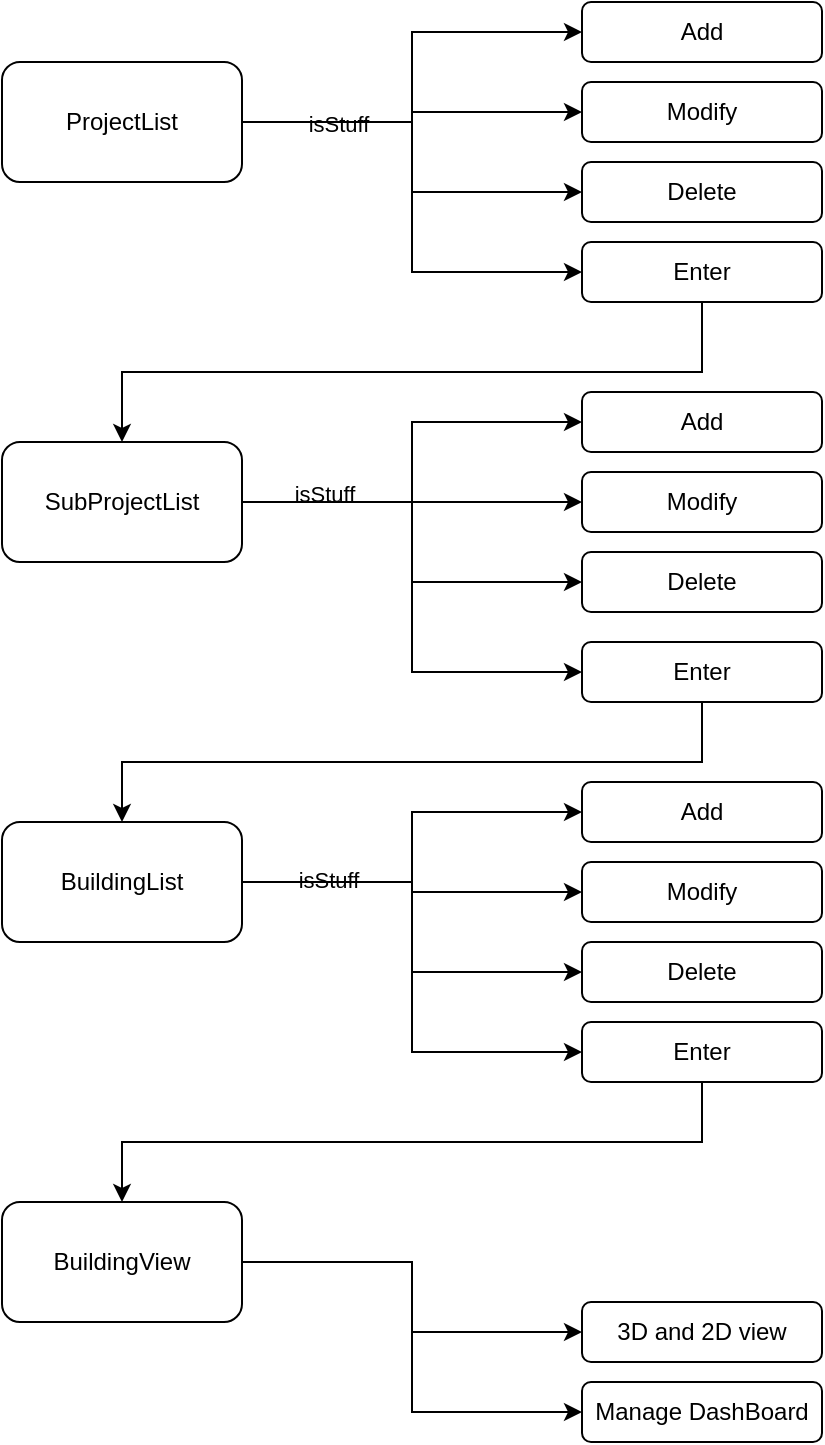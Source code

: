 <mxfile version="20.7.4" type="github">
  <diagram id="NQF79KXu3Oxu10-_bxIi" name="Page-1">
    <mxGraphModel dx="837" dy="503" grid="1" gridSize="10" guides="1" tooltips="1" connect="1" arrows="1" fold="1" page="1" pageScale="1" pageWidth="850" pageHeight="1100" math="0" shadow="0">
      <root>
        <mxCell id="0" />
        <mxCell id="1" parent="0" />
        <mxCell id="85kCPyu2w7NXq7R9_LKP-7" style="edgeStyle=orthogonalEdgeStyle;rounded=0;orthogonalLoop=1;jettySize=auto;html=1;entryX=0;entryY=0.5;entryDx=0;entryDy=0;" edge="1" parent="1" source="85kCPyu2w7NXq7R9_LKP-1" target="85kCPyu2w7NXq7R9_LKP-4">
          <mxGeometry relative="1" as="geometry" />
        </mxCell>
        <mxCell id="85kCPyu2w7NXq7R9_LKP-8" style="edgeStyle=orthogonalEdgeStyle;rounded=0;orthogonalLoop=1;jettySize=auto;html=1;" edge="1" parent="1" source="85kCPyu2w7NXq7R9_LKP-1" target="85kCPyu2w7NXq7R9_LKP-5">
          <mxGeometry relative="1" as="geometry" />
        </mxCell>
        <mxCell id="85kCPyu2w7NXq7R9_LKP-9" style="edgeStyle=orthogonalEdgeStyle;rounded=0;orthogonalLoop=1;jettySize=auto;html=1;entryX=0;entryY=0.5;entryDx=0;entryDy=0;" edge="1" parent="1" source="85kCPyu2w7NXq7R9_LKP-1" target="85kCPyu2w7NXq7R9_LKP-6">
          <mxGeometry relative="1" as="geometry" />
        </mxCell>
        <mxCell id="85kCPyu2w7NXq7R9_LKP-10" value="isStuff" style="edgeLabel;html=1;align=center;verticalAlign=middle;resizable=0;points=[];" vertex="1" connectable="0" parent="85kCPyu2w7NXq7R9_LKP-9">
          <mxGeometry x="-0.532" y="-1" relative="1" as="geometry">
            <mxPoint as="offset" />
          </mxGeometry>
        </mxCell>
        <mxCell id="85kCPyu2w7NXq7R9_LKP-26" style="edgeStyle=orthogonalEdgeStyle;rounded=0;orthogonalLoop=1;jettySize=auto;html=1;entryX=0;entryY=0.5;entryDx=0;entryDy=0;" edge="1" parent="1" source="85kCPyu2w7NXq7R9_LKP-1" target="85kCPyu2w7NXq7R9_LKP-25">
          <mxGeometry relative="1" as="geometry" />
        </mxCell>
        <mxCell id="85kCPyu2w7NXq7R9_LKP-1" value="ProjectList" style="rounded=1;whiteSpace=wrap;html=1;" vertex="1" parent="1">
          <mxGeometry x="240" y="150" width="120" height="60" as="geometry" />
        </mxCell>
        <mxCell id="85kCPyu2w7NXq7R9_LKP-14" style="edgeStyle=orthogonalEdgeStyle;rounded=0;orthogonalLoop=1;jettySize=auto;html=1;entryX=0;entryY=0.5;entryDx=0;entryDy=0;" edge="1" parent="1" source="85kCPyu2w7NXq7R9_LKP-2" target="85kCPyu2w7NXq7R9_LKP-11">
          <mxGeometry relative="1" as="geometry" />
        </mxCell>
        <mxCell id="85kCPyu2w7NXq7R9_LKP-15" style="edgeStyle=orthogonalEdgeStyle;rounded=0;orthogonalLoop=1;jettySize=auto;html=1;" edge="1" parent="1" source="85kCPyu2w7NXq7R9_LKP-2" target="85kCPyu2w7NXq7R9_LKP-12">
          <mxGeometry relative="1" as="geometry" />
        </mxCell>
        <mxCell id="85kCPyu2w7NXq7R9_LKP-16" style="edgeStyle=orthogonalEdgeStyle;rounded=0;orthogonalLoop=1;jettySize=auto;html=1;" edge="1" parent="1" source="85kCPyu2w7NXq7R9_LKP-2" target="85kCPyu2w7NXq7R9_LKP-13">
          <mxGeometry relative="1" as="geometry" />
        </mxCell>
        <mxCell id="85kCPyu2w7NXq7R9_LKP-23" value="isStuff" style="edgeLabel;html=1;align=center;verticalAlign=middle;resizable=0;points=[];" vertex="1" connectable="0" parent="85kCPyu2w7NXq7R9_LKP-16">
          <mxGeometry x="-0.61" y="4" relative="1" as="geometry">
            <mxPoint as="offset" />
          </mxGeometry>
        </mxCell>
        <mxCell id="85kCPyu2w7NXq7R9_LKP-29" style="edgeStyle=orthogonalEdgeStyle;rounded=0;orthogonalLoop=1;jettySize=auto;html=1;entryX=0;entryY=0.5;entryDx=0;entryDy=0;" edge="1" parent="1" source="85kCPyu2w7NXq7R9_LKP-2" target="85kCPyu2w7NXq7R9_LKP-28">
          <mxGeometry relative="1" as="geometry" />
        </mxCell>
        <mxCell id="85kCPyu2w7NXq7R9_LKP-2" value="SubProjectList" style="rounded=1;whiteSpace=wrap;html=1;" vertex="1" parent="1">
          <mxGeometry x="240" y="340" width="120" height="60" as="geometry" />
        </mxCell>
        <mxCell id="85kCPyu2w7NXq7R9_LKP-20" style="edgeStyle=orthogonalEdgeStyle;rounded=0;orthogonalLoop=1;jettySize=auto;html=1;" edge="1" parent="1" source="85kCPyu2w7NXq7R9_LKP-3" target="85kCPyu2w7NXq7R9_LKP-17">
          <mxGeometry relative="1" as="geometry" />
        </mxCell>
        <mxCell id="85kCPyu2w7NXq7R9_LKP-21" style="edgeStyle=orthogonalEdgeStyle;rounded=0;orthogonalLoop=1;jettySize=auto;html=1;" edge="1" parent="1" source="85kCPyu2w7NXq7R9_LKP-3" target="85kCPyu2w7NXq7R9_LKP-18">
          <mxGeometry relative="1" as="geometry" />
        </mxCell>
        <mxCell id="85kCPyu2w7NXq7R9_LKP-22" style="edgeStyle=orthogonalEdgeStyle;rounded=0;orthogonalLoop=1;jettySize=auto;html=1;entryX=0;entryY=0.5;entryDx=0;entryDy=0;" edge="1" parent="1" source="85kCPyu2w7NXq7R9_LKP-3" target="85kCPyu2w7NXq7R9_LKP-19">
          <mxGeometry relative="1" as="geometry" />
        </mxCell>
        <mxCell id="85kCPyu2w7NXq7R9_LKP-24" value="isStuff" style="edgeLabel;html=1;align=center;verticalAlign=middle;resizable=0;points=[];" vertex="1" connectable="0" parent="85kCPyu2w7NXq7R9_LKP-22">
          <mxGeometry x="-0.6" y="1" relative="1" as="geometry">
            <mxPoint as="offset" />
          </mxGeometry>
        </mxCell>
        <mxCell id="85kCPyu2w7NXq7R9_LKP-33" style="edgeStyle=orthogonalEdgeStyle;rounded=0;orthogonalLoop=1;jettySize=auto;html=1;entryX=0;entryY=0.5;entryDx=0;entryDy=0;" edge="1" parent="1" source="85kCPyu2w7NXq7R9_LKP-3" target="85kCPyu2w7NXq7R9_LKP-32">
          <mxGeometry relative="1" as="geometry" />
        </mxCell>
        <mxCell id="85kCPyu2w7NXq7R9_LKP-3" value="BuildingList" style="rounded=1;whiteSpace=wrap;html=1;" vertex="1" parent="1">
          <mxGeometry x="240" y="530" width="120" height="60" as="geometry" />
        </mxCell>
        <mxCell id="85kCPyu2w7NXq7R9_LKP-4" value="Add" style="rounded=1;whiteSpace=wrap;html=1;" vertex="1" parent="1">
          <mxGeometry x="530" y="120" width="120" height="30" as="geometry" />
        </mxCell>
        <mxCell id="85kCPyu2w7NXq7R9_LKP-5" value="Modify" style="rounded=1;whiteSpace=wrap;html=1;" vertex="1" parent="1">
          <mxGeometry x="530" y="160" width="120" height="30" as="geometry" />
        </mxCell>
        <mxCell id="85kCPyu2w7NXq7R9_LKP-6" value="Delete" style="rounded=1;whiteSpace=wrap;html=1;" vertex="1" parent="1">
          <mxGeometry x="530" y="200" width="120" height="30" as="geometry" />
        </mxCell>
        <mxCell id="85kCPyu2w7NXq7R9_LKP-11" value="Add" style="rounded=1;whiteSpace=wrap;html=1;" vertex="1" parent="1">
          <mxGeometry x="530" y="315" width="120" height="30" as="geometry" />
        </mxCell>
        <mxCell id="85kCPyu2w7NXq7R9_LKP-12" value="Modify" style="rounded=1;whiteSpace=wrap;html=1;" vertex="1" parent="1">
          <mxGeometry x="530" y="355" width="120" height="30" as="geometry" />
        </mxCell>
        <mxCell id="85kCPyu2w7NXq7R9_LKP-13" value="Delete" style="rounded=1;whiteSpace=wrap;html=1;" vertex="1" parent="1">
          <mxGeometry x="530" y="395" width="120" height="30" as="geometry" />
        </mxCell>
        <mxCell id="85kCPyu2w7NXq7R9_LKP-17" value="Add" style="rounded=1;whiteSpace=wrap;html=1;" vertex="1" parent="1">
          <mxGeometry x="530" y="510" width="120" height="30" as="geometry" />
        </mxCell>
        <mxCell id="85kCPyu2w7NXq7R9_LKP-18" value="Modify" style="rounded=1;whiteSpace=wrap;html=1;" vertex="1" parent="1">
          <mxGeometry x="530" y="550" width="120" height="30" as="geometry" />
        </mxCell>
        <mxCell id="85kCPyu2w7NXq7R9_LKP-19" value="Delete" style="rounded=1;whiteSpace=wrap;html=1;" vertex="1" parent="1">
          <mxGeometry x="530" y="590" width="120" height="30" as="geometry" />
        </mxCell>
        <mxCell id="85kCPyu2w7NXq7R9_LKP-27" style="edgeStyle=orthogonalEdgeStyle;rounded=0;orthogonalLoop=1;jettySize=auto;html=1;exitX=0.5;exitY=1;exitDx=0;exitDy=0;" edge="1" parent="1" source="85kCPyu2w7NXq7R9_LKP-25" target="85kCPyu2w7NXq7R9_LKP-2">
          <mxGeometry relative="1" as="geometry" />
        </mxCell>
        <mxCell id="85kCPyu2w7NXq7R9_LKP-25" value="Enter" style="rounded=1;whiteSpace=wrap;html=1;" vertex="1" parent="1">
          <mxGeometry x="530" y="240" width="120" height="30" as="geometry" />
        </mxCell>
        <mxCell id="85kCPyu2w7NXq7R9_LKP-30" style="edgeStyle=orthogonalEdgeStyle;rounded=0;orthogonalLoop=1;jettySize=auto;html=1;exitX=0.5;exitY=1;exitDx=0;exitDy=0;" edge="1" parent="1" source="85kCPyu2w7NXq7R9_LKP-28" target="85kCPyu2w7NXq7R9_LKP-3">
          <mxGeometry relative="1" as="geometry" />
        </mxCell>
        <mxCell id="85kCPyu2w7NXq7R9_LKP-28" value="Enter" style="rounded=1;whiteSpace=wrap;html=1;" vertex="1" parent="1">
          <mxGeometry x="530" y="440" width="120" height="30" as="geometry" />
        </mxCell>
        <mxCell id="85kCPyu2w7NXq7R9_LKP-36" style="edgeStyle=orthogonalEdgeStyle;rounded=0;orthogonalLoop=1;jettySize=auto;html=1;" edge="1" parent="1" source="85kCPyu2w7NXq7R9_LKP-31" target="85kCPyu2w7NXq7R9_LKP-35">
          <mxGeometry relative="1" as="geometry" />
        </mxCell>
        <mxCell id="85kCPyu2w7NXq7R9_LKP-38" style="edgeStyle=orthogonalEdgeStyle;rounded=0;orthogonalLoop=1;jettySize=auto;html=1;entryX=0;entryY=0.5;entryDx=0;entryDy=0;" edge="1" parent="1" source="85kCPyu2w7NXq7R9_LKP-31" target="85kCPyu2w7NXq7R9_LKP-37">
          <mxGeometry relative="1" as="geometry" />
        </mxCell>
        <mxCell id="85kCPyu2w7NXq7R9_LKP-31" value="BuildingView" style="rounded=1;whiteSpace=wrap;html=1;" vertex="1" parent="1">
          <mxGeometry x="240" y="720" width="120" height="60" as="geometry" />
        </mxCell>
        <mxCell id="85kCPyu2w7NXq7R9_LKP-34" style="edgeStyle=orthogonalEdgeStyle;rounded=0;orthogonalLoop=1;jettySize=auto;html=1;exitX=0.5;exitY=1;exitDx=0;exitDy=0;" edge="1" parent="1" source="85kCPyu2w7NXq7R9_LKP-32" target="85kCPyu2w7NXq7R9_LKP-31">
          <mxGeometry relative="1" as="geometry" />
        </mxCell>
        <mxCell id="85kCPyu2w7NXq7R9_LKP-32" value="Enter" style="rounded=1;whiteSpace=wrap;html=1;" vertex="1" parent="1">
          <mxGeometry x="530" y="630" width="120" height="30" as="geometry" />
        </mxCell>
        <mxCell id="85kCPyu2w7NXq7R9_LKP-35" value="3D and 2D view" style="rounded=1;whiteSpace=wrap;html=1;" vertex="1" parent="1">
          <mxGeometry x="530" y="770" width="120" height="30" as="geometry" />
        </mxCell>
        <mxCell id="85kCPyu2w7NXq7R9_LKP-37" value="Manage DashBoard" style="rounded=1;whiteSpace=wrap;html=1;" vertex="1" parent="1">
          <mxGeometry x="530" y="810" width="120" height="30" as="geometry" />
        </mxCell>
      </root>
    </mxGraphModel>
  </diagram>
</mxfile>
